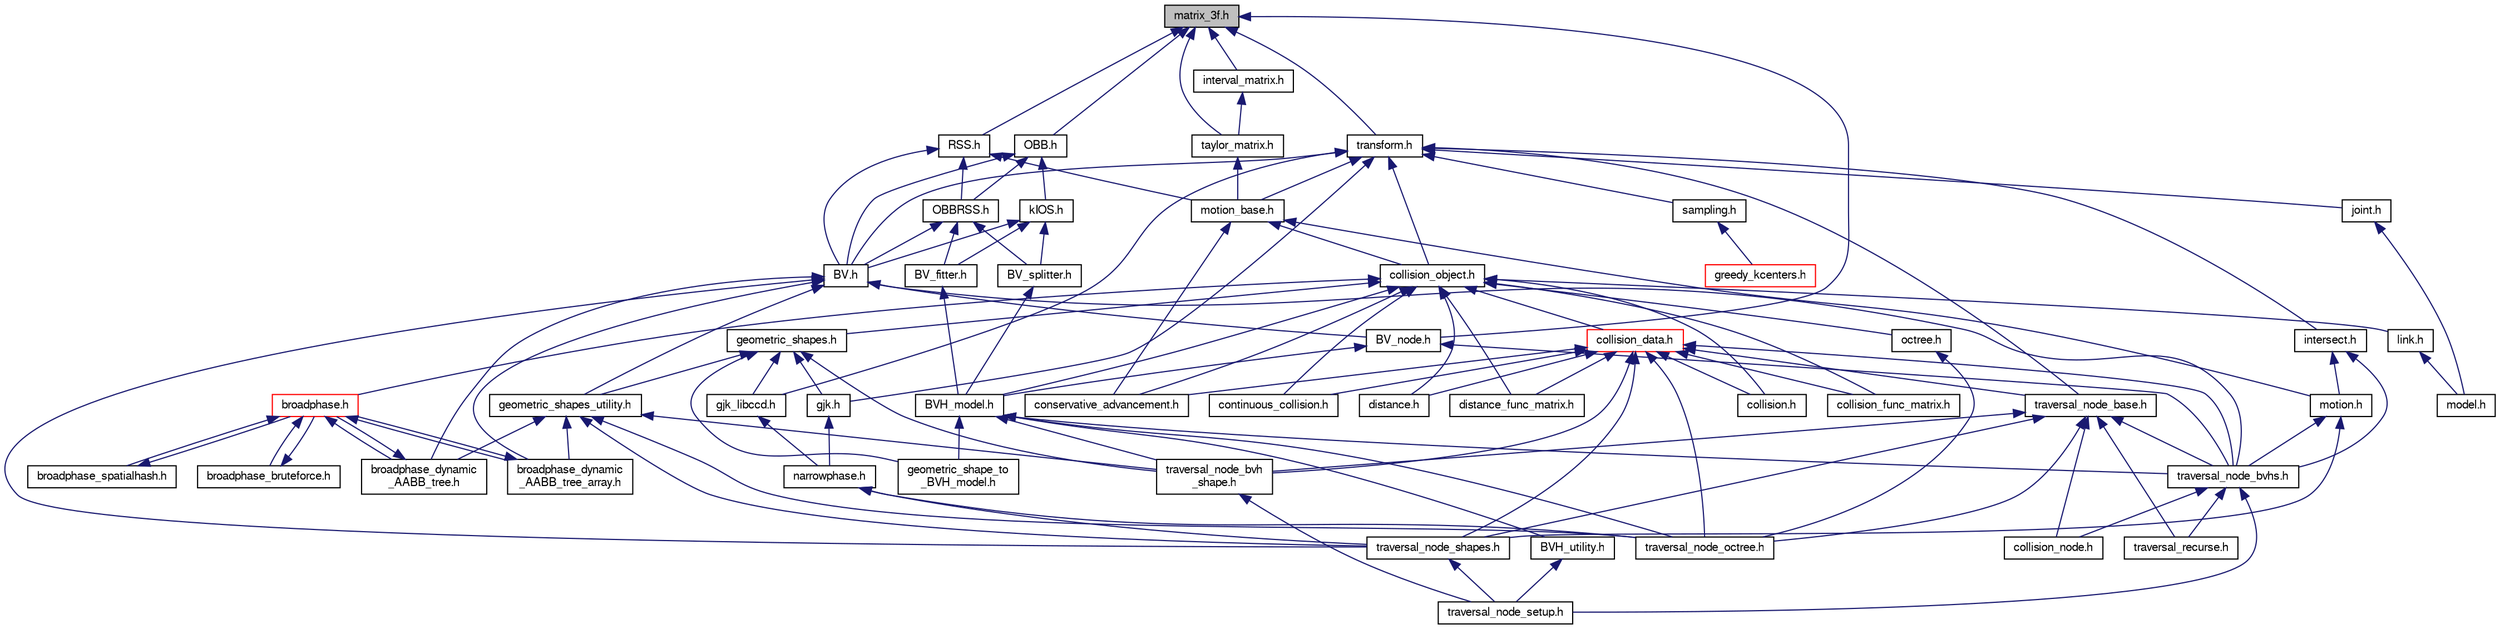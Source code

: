 digraph "matrix_3f.h"
{
  edge [fontname="FreeSans",fontsize="10",labelfontname="FreeSans",labelfontsize="10"];
  node [fontname="FreeSans",fontsize="10",shape=record];
  Node1 [label="matrix_3f.h",height=0.2,width=0.4,color="black", fillcolor="grey75", style="filled" fontcolor="black"];
  Node1 -> Node2 [dir="back",color="midnightblue",fontsize="10",style="solid",fontname="FreeSans"];
  Node2 [label="transform.h",height=0.2,width=0.4,color="black", fillcolor="white", style="filled",URL="$a00310.html"];
  Node2 -> Node3 [dir="back",color="midnightblue",fontsize="10",style="solid",fontname="FreeSans"];
  Node3 [label="joint.h",height=0.2,width=0.4,color="black", fillcolor="white", style="filled",URL="$a00277.html"];
  Node3 -> Node4 [dir="back",color="midnightblue",fontsize="10",style="solid",fontname="FreeSans"];
  Node4 [label="model.h",height=0.2,width=0.4,color="black", fillcolor="white", style="filled",URL="$a00286.html"];
  Node2 -> Node5 [dir="back",color="midnightblue",fontsize="10",style="solid",fontname="FreeSans"];
  Node5 [label="collision_object.h",height=0.2,width=0.4,color="black", fillcolor="white", style="filled",URL="$a00249.html"];
  Node5 -> Node6 [dir="back",color="midnightblue",fontsize="10",style="solid",fontname="FreeSans"];
  Node6 [label="link.h",height=0.2,width=0.4,color="black", fillcolor="white", style="filled",URL="$a00282.html"];
  Node6 -> Node4 [dir="back",color="midnightblue",fontsize="10",style="solid",fontname="FreeSans"];
  Node5 -> Node7 [dir="back",color="midnightblue",fontsize="10",style="solid",fontname="FreeSans"];
  Node7 [label="broadphase.h",height=0.2,width=0.4,color="red", fillcolor="white", style="filled",URL="$a00227.html"];
  Node7 -> Node8 [dir="back",color="midnightblue",fontsize="10",style="solid",fontname="FreeSans"];
  Node8 [label="broadphase_bruteforce.h",height=0.2,width=0.4,color="black", fillcolor="white", style="filled",URL="$a00228.html"];
  Node8 -> Node7 [dir="back",color="midnightblue",fontsize="10",style="solid",fontname="FreeSans"];
  Node7 -> Node9 [dir="back",color="midnightblue",fontsize="10",style="solid",fontname="FreeSans"];
  Node9 [label="broadphase_spatialhash.h",height=0.2,width=0.4,color="black", fillcolor="white", style="filled",URL="$a00233.html"];
  Node9 -> Node7 [dir="back",color="midnightblue",fontsize="10",style="solid",fontname="FreeSans"];
  Node7 -> Node10 [dir="back",color="midnightblue",fontsize="10",style="solid",fontname="FreeSans"];
  Node10 [label="broadphase_dynamic\l_AABB_tree.h",height=0.2,width=0.4,color="black", fillcolor="white", style="filled",URL="$a00229.html"];
  Node10 -> Node7 [dir="back",color="midnightblue",fontsize="10",style="solid",fontname="FreeSans"];
  Node7 -> Node11 [dir="back",color="midnightblue",fontsize="10",style="solid",fontname="FreeSans"];
  Node11 [label="broadphase_dynamic\l_AABB_tree_array.h",height=0.2,width=0.4,color="black", fillcolor="white", style="filled",URL="$a00230.html"];
  Node11 -> Node7 [dir="back",color="midnightblue",fontsize="10",style="solid",fontname="FreeSans"];
  Node5 -> Node12 [dir="back",color="midnightblue",fontsize="10",style="solid",fontname="FreeSans"];
  Node12 [label="geometric_shapes.h",height=0.2,width=0.4,color="black", fillcolor="white", style="filled",URL="$a00261.html"];
  Node12 -> Node13 [dir="back",color="midnightblue",fontsize="10",style="solid",fontname="FreeSans"];
  Node13 [label="geometric_shapes_utility.h",height=0.2,width=0.4,color="black", fillcolor="white", style="filled",URL="$a00262.html"];
  Node13 -> Node10 [dir="back",color="midnightblue",fontsize="10",style="solid",fontname="FreeSans"];
  Node13 -> Node11 [dir="back",color="midnightblue",fontsize="10",style="solid",fontname="FreeSans"];
  Node13 -> Node14 [dir="back",color="midnightblue",fontsize="10",style="solid",fontname="FreeSans"];
  Node14 [label="traversal_node_bvh\l_shape.h",height=0.2,width=0.4,color="black", fillcolor="white", style="filled",URL="$a00312.html"];
  Node14 -> Node15 [dir="back",color="midnightblue",fontsize="10",style="solid",fontname="FreeSans"];
  Node15 [label="traversal_node_setup.h",height=0.2,width=0.4,color="black", fillcolor="white", style="filled",URL="$a00315.html"];
  Node13 -> Node16 [dir="back",color="midnightblue",fontsize="10",style="solid",fontname="FreeSans"];
  Node16 [label="traversal_node_octree.h",height=0.2,width=0.4,color="black", fillcolor="white", style="filled",URL="$a00314.html"];
  Node13 -> Node17 [dir="back",color="midnightblue",fontsize="10",style="solid",fontname="FreeSans"];
  Node17 [label="traversal_node_shapes.h",height=0.2,width=0.4,color="black", fillcolor="white", style="filled",URL="$a00316.html"];
  Node17 -> Node15 [dir="back",color="midnightblue",fontsize="10",style="solid",fontname="FreeSans"];
  Node12 -> Node18 [dir="back",color="midnightblue",fontsize="10",style="solid",fontname="FreeSans"];
  Node18 [label="gjk.h",height=0.2,width=0.4,color="black", fillcolor="white", style="filled",URL="$a00263.html"];
  Node18 -> Node19 [dir="back",color="midnightblue",fontsize="10",style="solid",fontname="FreeSans"];
  Node19 [label="narrowphase.h",height=0.2,width=0.4,color="black", fillcolor="white", style="filled",URL="$a00291.html"];
  Node19 -> Node16 [dir="back",color="midnightblue",fontsize="10",style="solid",fontname="FreeSans"];
  Node19 -> Node17 [dir="back",color="midnightblue",fontsize="10",style="solid",fontname="FreeSans"];
  Node12 -> Node20 [dir="back",color="midnightblue",fontsize="10",style="solid",fontname="FreeSans"];
  Node20 [label="gjk_libccd.h",height=0.2,width=0.4,color="black", fillcolor="white", style="filled",URL="$a00264.html"];
  Node20 -> Node19 [dir="back",color="midnightblue",fontsize="10",style="solid",fontname="FreeSans"];
  Node12 -> Node21 [dir="back",color="midnightblue",fontsize="10",style="solid",fontname="FreeSans"];
  Node21 [label="geometric_shape_to\l_BVH_model.h",height=0.2,width=0.4,color="black", fillcolor="white", style="filled",URL="$a00260.html"];
  Node12 -> Node14 [dir="back",color="midnightblue",fontsize="10",style="solid",fontname="FreeSans"];
  Node5 -> Node22 [dir="back",color="midnightblue",fontsize="10",style="solid",fontname="FreeSans"];
  Node22 [label="BVH_model.h",height=0.2,width=0.4,color="black", fillcolor="white", style="filled",URL="$a00242.html"];
  Node22 -> Node23 [dir="back",color="midnightblue",fontsize="10",style="solid",fontname="FreeSans"];
  Node23 [label="BVH_utility.h",height=0.2,width=0.4,color="black", fillcolor="white", style="filled",URL="$a00243.html"];
  Node23 -> Node15 [dir="back",color="midnightblue",fontsize="10",style="solid",fontname="FreeSans"];
  Node22 -> Node24 [dir="back",color="midnightblue",fontsize="10",style="solid",fontname="FreeSans"];
  Node24 [label="traversal_node_bvhs.h",height=0.2,width=0.4,color="black", fillcolor="white", style="filled",URL="$a00313.html"];
  Node24 -> Node25 [dir="back",color="midnightblue",fontsize="10",style="solid",fontname="FreeSans"];
  Node25 [label="collision_node.h",height=0.2,width=0.4,color="black", fillcolor="white", style="filled",URL="$a00248.html"];
  Node24 -> Node15 [dir="back",color="midnightblue",fontsize="10",style="solid",fontname="FreeSans"];
  Node24 -> Node26 [dir="back",color="midnightblue",fontsize="10",style="solid",fontname="FreeSans"];
  Node26 [label="traversal_recurse.h",height=0.2,width=0.4,color="black", fillcolor="white", style="filled",URL="$a00317.html"];
  Node22 -> Node21 [dir="back",color="midnightblue",fontsize="10",style="solid",fontname="FreeSans"];
  Node22 -> Node14 [dir="back",color="midnightblue",fontsize="10",style="solid",fontname="FreeSans"];
  Node22 -> Node16 [dir="back",color="midnightblue",fontsize="10",style="solid",fontname="FreeSans"];
  Node5 -> Node27 [dir="back",color="midnightblue",fontsize="10",style="solid",fontname="FreeSans"];
  Node27 [label="conservative_advancement.h",height=0.2,width=0.4,color="black", fillcolor="white", style="filled",URL="$a00250.html"];
  Node5 -> Node28 [dir="back",color="midnightblue",fontsize="10",style="solid",fontname="FreeSans"];
  Node28 [label="collision_data.h",height=0.2,width=0.4,color="red", fillcolor="white", style="filled",URL="$a00246.html"];
  Node28 -> Node27 [dir="back",color="midnightblue",fontsize="10",style="solid",fontname="FreeSans"];
  Node28 -> Node29 [dir="back",color="midnightblue",fontsize="10",style="solid",fontname="FreeSans"];
  Node29 [label="collision.h",height=0.2,width=0.4,color="black", fillcolor="white", style="filled",URL="$a00245.html"];
  Node28 -> Node30 [dir="back",color="midnightblue",fontsize="10",style="solid",fontname="FreeSans"];
  Node30 [label="collision_func_matrix.h",height=0.2,width=0.4,color="black", fillcolor="white", style="filled",URL="$a00247.html"];
  Node28 -> Node31 [dir="back",color="midnightblue",fontsize="10",style="solid",fontname="FreeSans"];
  Node31 [label="traversal_node_base.h",height=0.2,width=0.4,color="black", fillcolor="white", style="filled",URL="$a00311.html"];
  Node31 -> Node25 [dir="back",color="midnightblue",fontsize="10",style="solid",fontname="FreeSans"];
  Node31 -> Node24 [dir="back",color="midnightblue",fontsize="10",style="solid",fontname="FreeSans"];
  Node31 -> Node14 [dir="back",color="midnightblue",fontsize="10",style="solid",fontname="FreeSans"];
  Node31 -> Node16 [dir="back",color="midnightblue",fontsize="10",style="solid",fontname="FreeSans"];
  Node31 -> Node17 [dir="back",color="midnightblue",fontsize="10",style="solid",fontname="FreeSans"];
  Node31 -> Node26 [dir="back",color="midnightblue",fontsize="10",style="solid",fontname="FreeSans"];
  Node28 -> Node24 [dir="back",color="midnightblue",fontsize="10",style="solid",fontname="FreeSans"];
  Node28 -> Node32 [dir="back",color="midnightblue",fontsize="10",style="solid",fontname="FreeSans"];
  Node32 [label="continuous_collision.h",height=0.2,width=0.4,color="black", fillcolor="white", style="filled",URL="$a00251.html"];
  Node28 -> Node33 [dir="back",color="midnightblue",fontsize="10",style="solid",fontname="FreeSans"];
  Node33 [label="distance.h",height=0.2,width=0.4,color="black", fillcolor="white", style="filled",URL="$a00254.html"];
  Node28 -> Node34 [dir="back",color="midnightblue",fontsize="10",style="solid",fontname="FreeSans"];
  Node34 [label="distance_func_matrix.h",height=0.2,width=0.4,color="black", fillcolor="white", style="filled",URL="$a00255.html"];
  Node28 -> Node14 [dir="back",color="midnightblue",fontsize="10",style="solid",fontname="FreeSans"];
  Node28 -> Node16 [dir="back",color="midnightblue",fontsize="10",style="solid",fontname="FreeSans"];
  Node28 -> Node17 [dir="back",color="midnightblue",fontsize="10",style="solid",fontname="FreeSans"];
  Node5 -> Node29 [dir="back",color="midnightblue",fontsize="10",style="solid",fontname="FreeSans"];
  Node5 -> Node30 [dir="back",color="midnightblue",fontsize="10",style="solid",fontname="FreeSans"];
  Node5 -> Node32 [dir="back",color="midnightblue",fontsize="10",style="solid",fontname="FreeSans"];
  Node5 -> Node33 [dir="back",color="midnightblue",fontsize="10",style="solid",fontname="FreeSans"];
  Node5 -> Node34 [dir="back",color="midnightblue",fontsize="10",style="solid",fontname="FreeSans"];
  Node5 -> Node35 [dir="back",color="midnightblue",fontsize="10",style="solid",fontname="FreeSans"];
  Node35 [label="octree.h",height=0.2,width=0.4,color="black", fillcolor="white", style="filled",URL="$a00300.html"];
  Node35 -> Node16 [dir="back",color="midnightblue",fontsize="10",style="solid",fontname="FreeSans"];
  Node2 -> Node36 [dir="back",color="midnightblue",fontsize="10",style="solid",fontname="FreeSans"];
  Node36 [label="motion_base.h",height=0.2,width=0.4,color="black", fillcolor="white", style="filled",URL="$a00290.html"];
  Node36 -> Node5 [dir="back",color="midnightblue",fontsize="10",style="solid",fontname="FreeSans"];
  Node36 -> Node27 [dir="back",color="midnightblue",fontsize="10",style="solid",fontname="FreeSans"];
  Node36 -> Node37 [dir="back",color="midnightblue",fontsize="10",style="solid",fontname="FreeSans"];
  Node37 [label="motion.h",height=0.2,width=0.4,color="black", fillcolor="white", style="filled",URL="$a00289.html"];
  Node37 -> Node24 [dir="back",color="midnightblue",fontsize="10",style="solid",fontname="FreeSans"];
  Node37 -> Node17 [dir="back",color="midnightblue",fontsize="10",style="solid",fontname="FreeSans"];
  Node2 -> Node38 [dir="back",color="midnightblue",fontsize="10",style="solid",fontname="FreeSans"];
  Node38 [label="BV.h",height=0.2,width=0.4,color="black", fillcolor="white", style="filled",URL="$a00236.html"];
  Node38 -> Node10 [dir="back",color="midnightblue",fontsize="10",style="solid",fontname="FreeSans"];
  Node38 -> Node13 [dir="back",color="midnightblue",fontsize="10",style="solid",fontname="FreeSans"];
  Node38 -> Node11 [dir="back",color="midnightblue",fontsize="10",style="solid",fontname="FreeSans"];
  Node38 -> Node39 [dir="back",color="midnightblue",fontsize="10",style="solid",fontname="FreeSans"];
  Node39 [label="BV_node.h",height=0.2,width=0.4,color="black", fillcolor="white", style="filled",URL="$a00238.html"];
  Node39 -> Node22 [dir="back",color="midnightblue",fontsize="10",style="solid",fontname="FreeSans"];
  Node39 -> Node24 [dir="back",color="midnightblue",fontsize="10",style="solid",fontname="FreeSans"];
  Node38 -> Node24 [dir="back",color="midnightblue",fontsize="10",style="solid",fontname="FreeSans"];
  Node38 -> Node17 [dir="back",color="midnightblue",fontsize="10",style="solid",fontname="FreeSans"];
  Node2 -> Node40 [dir="back",color="midnightblue",fontsize="10",style="solid",fontname="FreeSans"];
  Node40 [label="intersect.h",height=0.2,width=0.4,color="black", fillcolor="white", style="filled",URL="$a00272.html"];
  Node40 -> Node37 [dir="back",color="midnightblue",fontsize="10",style="solid",fontname="FreeSans"];
  Node40 -> Node24 [dir="back",color="midnightblue",fontsize="10",style="solid",fontname="FreeSans"];
  Node2 -> Node31 [dir="back",color="midnightblue",fontsize="10",style="solid",fontname="FreeSans"];
  Node2 -> Node41 [dir="back",color="midnightblue",fontsize="10",style="solid",fontname="FreeSans"];
  Node41 [label="sampling.h",height=0.2,width=0.4,color="black", fillcolor="white", style="filled",URL="$a00303.html"];
  Node41 -> Node42 [dir="back",color="midnightblue",fontsize="10",style="solid",fontname="FreeSans"];
  Node42 [label="greedy_kcenters.h",height=0.2,width=0.4,color="red", fillcolor="white", style="filled",URL="$a00265.html"];
  Node2 -> Node18 [dir="back",color="midnightblue",fontsize="10",style="solid",fontname="FreeSans"];
  Node2 -> Node20 [dir="back",color="midnightblue",fontsize="10",style="solid",fontname="FreeSans"];
  Node1 -> Node43 [dir="back",color="midnightblue",fontsize="10",style="solid",fontname="FreeSans"];
  Node43 [label="taylor_matrix.h",height=0.2,width=0.4,color="black", fillcolor="white", style="filled",URL="$a00307.html"];
  Node43 -> Node36 [dir="back",color="midnightblue",fontsize="10",style="solid",fontname="FreeSans"];
  Node1 -> Node44 [dir="back",color="midnightblue",fontsize="10",style="solid",fontname="FreeSans"];
  Node44 [label="interval_matrix.h",height=0.2,width=0.4,color="black", fillcolor="white", style="filled",URL="$a00274.html"];
  Node44 -> Node43 [dir="back",color="midnightblue",fontsize="10",style="solid",fontname="FreeSans"];
  Node1 -> Node45 [dir="back",color="midnightblue",fontsize="10",style="solid",fontname="FreeSans"];
  Node45 [label="RSS.h",height=0.2,width=0.4,color="black", fillcolor="white", style="filled",URL="$a00302.html"];
  Node45 -> Node36 [dir="back",color="midnightblue",fontsize="10",style="solid",fontname="FreeSans"];
  Node45 -> Node38 [dir="back",color="midnightblue",fontsize="10",style="solid",fontname="FreeSans"];
  Node45 -> Node46 [dir="back",color="midnightblue",fontsize="10",style="solid",fontname="FreeSans"];
  Node46 [label="OBBRSS.h",height=0.2,width=0.4,color="black", fillcolor="white", style="filled",URL="$a00299.html"];
  Node46 -> Node38 [dir="back",color="midnightblue",fontsize="10",style="solid",fontname="FreeSans"];
  Node46 -> Node47 [dir="back",color="midnightblue",fontsize="10",style="solid",fontname="FreeSans"];
  Node47 [label="BV_fitter.h",height=0.2,width=0.4,color="black", fillcolor="white", style="filled",URL="$a00237.html"];
  Node47 -> Node22 [dir="back",color="midnightblue",fontsize="10",style="solid",fontname="FreeSans"];
  Node46 -> Node48 [dir="back",color="midnightblue",fontsize="10",style="solid",fontname="FreeSans"];
  Node48 [label="BV_splitter.h",height=0.2,width=0.4,color="black", fillcolor="white", style="filled",URL="$a00239.html"];
  Node48 -> Node22 [dir="back",color="midnightblue",fontsize="10",style="solid",fontname="FreeSans"];
  Node1 -> Node49 [dir="back",color="midnightblue",fontsize="10",style="solid",fontname="FreeSans"];
  Node49 [label="OBB.h",height=0.2,width=0.4,color="black", fillcolor="white", style="filled",URL="$a00297.html"];
  Node49 -> Node38 [dir="back",color="midnightblue",fontsize="10",style="solid",fontname="FreeSans"];
  Node49 -> Node46 [dir="back",color="midnightblue",fontsize="10",style="solid",fontname="FreeSans"];
  Node49 -> Node50 [dir="back",color="midnightblue",fontsize="10",style="solid",fontname="FreeSans"];
  Node50 [label="kIOS.h",height=0.2,width=0.4,color="black", fillcolor="white", style="filled",URL="$a00280.html"];
  Node50 -> Node38 [dir="back",color="midnightblue",fontsize="10",style="solid",fontname="FreeSans"];
  Node50 -> Node47 [dir="back",color="midnightblue",fontsize="10",style="solid",fontname="FreeSans"];
  Node50 -> Node48 [dir="back",color="midnightblue",fontsize="10",style="solid",fontname="FreeSans"];
  Node1 -> Node39 [dir="back",color="midnightblue",fontsize="10",style="solid",fontname="FreeSans"];
}
